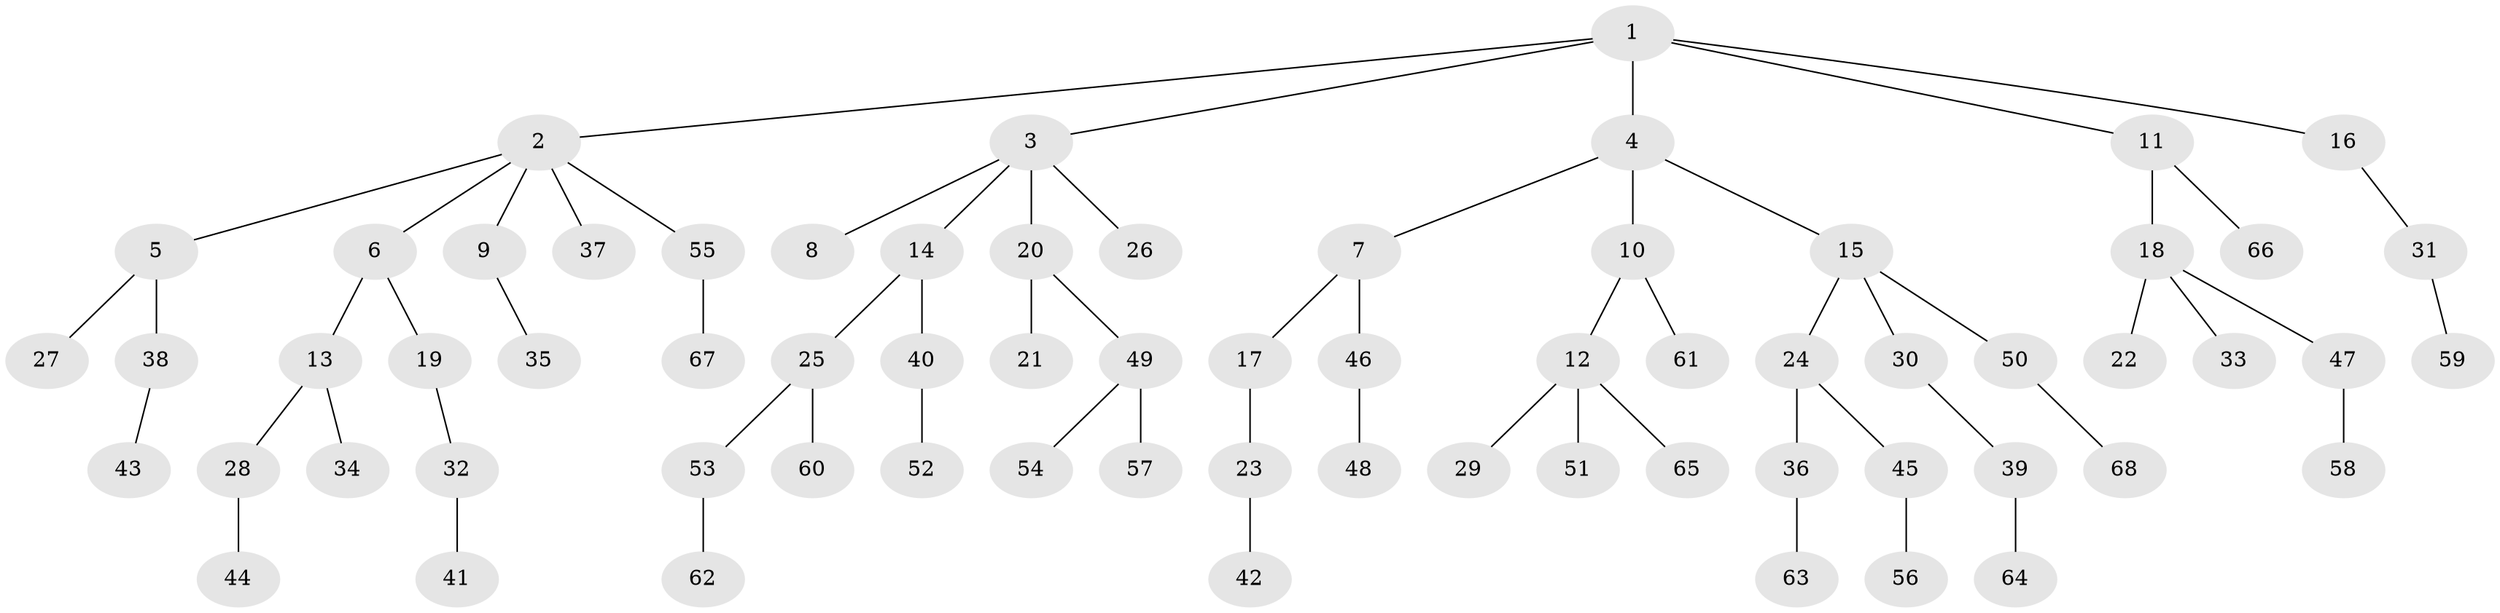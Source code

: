 // Generated by graph-tools (version 1.1) at 2025/11/02/27/25 16:11:28]
// undirected, 68 vertices, 67 edges
graph export_dot {
graph [start="1"]
  node [color=gray90,style=filled];
  1;
  2;
  3;
  4;
  5;
  6;
  7;
  8;
  9;
  10;
  11;
  12;
  13;
  14;
  15;
  16;
  17;
  18;
  19;
  20;
  21;
  22;
  23;
  24;
  25;
  26;
  27;
  28;
  29;
  30;
  31;
  32;
  33;
  34;
  35;
  36;
  37;
  38;
  39;
  40;
  41;
  42;
  43;
  44;
  45;
  46;
  47;
  48;
  49;
  50;
  51;
  52;
  53;
  54;
  55;
  56;
  57;
  58;
  59;
  60;
  61;
  62;
  63;
  64;
  65;
  66;
  67;
  68;
  1 -- 2;
  1 -- 3;
  1 -- 4;
  1 -- 11;
  1 -- 16;
  2 -- 5;
  2 -- 6;
  2 -- 9;
  2 -- 37;
  2 -- 55;
  3 -- 8;
  3 -- 14;
  3 -- 20;
  3 -- 26;
  4 -- 7;
  4 -- 10;
  4 -- 15;
  5 -- 27;
  5 -- 38;
  6 -- 13;
  6 -- 19;
  7 -- 17;
  7 -- 46;
  9 -- 35;
  10 -- 12;
  10 -- 61;
  11 -- 18;
  11 -- 66;
  12 -- 29;
  12 -- 51;
  12 -- 65;
  13 -- 28;
  13 -- 34;
  14 -- 25;
  14 -- 40;
  15 -- 24;
  15 -- 30;
  15 -- 50;
  16 -- 31;
  17 -- 23;
  18 -- 22;
  18 -- 33;
  18 -- 47;
  19 -- 32;
  20 -- 21;
  20 -- 49;
  23 -- 42;
  24 -- 36;
  24 -- 45;
  25 -- 53;
  25 -- 60;
  28 -- 44;
  30 -- 39;
  31 -- 59;
  32 -- 41;
  36 -- 63;
  38 -- 43;
  39 -- 64;
  40 -- 52;
  45 -- 56;
  46 -- 48;
  47 -- 58;
  49 -- 54;
  49 -- 57;
  50 -- 68;
  53 -- 62;
  55 -- 67;
}
